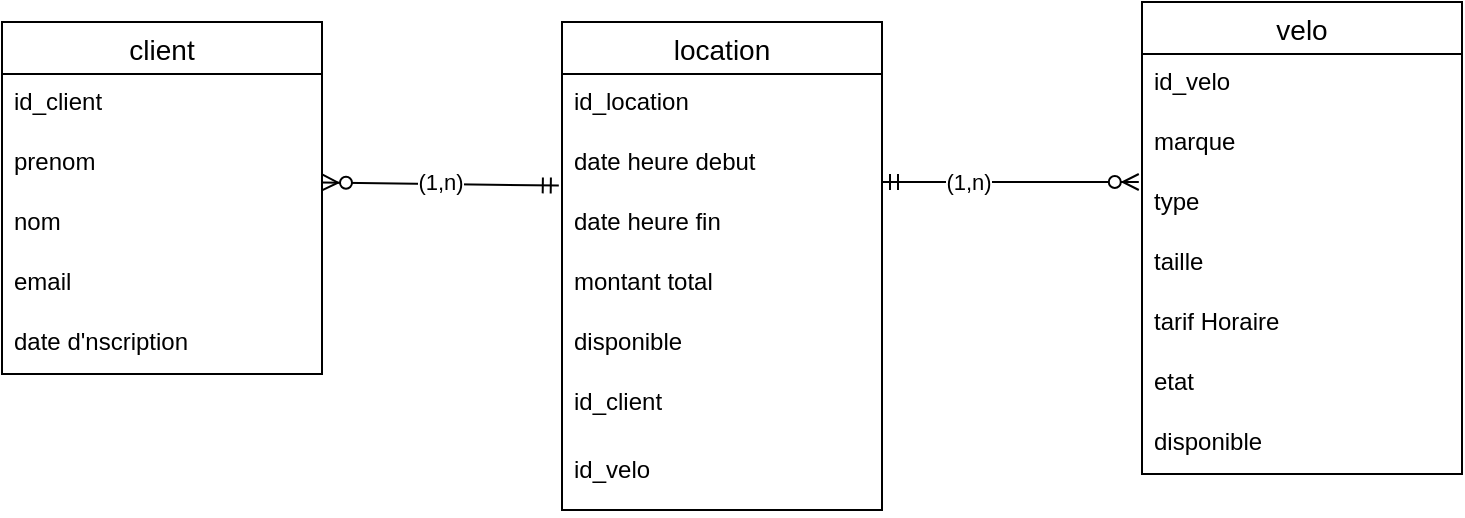 <mxfile version="27.1.6">
  <diagram name="Page-1" id="jb_idGZiAFURv9QBHWWj">
    <mxGraphModel dx="1028" dy="554" grid="1" gridSize="10" guides="1" tooltips="1" connect="1" arrows="1" fold="1" page="1" pageScale="1" pageWidth="827" pageHeight="1169" math="0" shadow="0">
      <root>
        <mxCell id="0" />
        <mxCell id="1" parent="0" />
        <mxCell id="rJdL4cHPkk4T7Z23vX-A-1" value="client" style="swimlane;fontStyle=0;childLayout=stackLayout;horizontal=1;startSize=26;horizontalStack=0;resizeParent=1;resizeParentMax=0;resizeLast=0;collapsible=1;marginBottom=0;align=center;fontSize=14;" vertex="1" parent="1">
          <mxGeometry x="40" y="40" width="160" height="176" as="geometry" />
        </mxCell>
        <mxCell id="rJdL4cHPkk4T7Z23vX-A-2" value="id_client" style="text;strokeColor=none;fillColor=none;spacingLeft=4;spacingRight=4;overflow=hidden;rotatable=0;points=[[0,0.5],[1,0.5]];portConstraint=eastwest;fontSize=12;whiteSpace=wrap;html=1;" vertex="1" parent="rJdL4cHPkk4T7Z23vX-A-1">
          <mxGeometry y="26" width="160" height="30" as="geometry" />
        </mxCell>
        <mxCell id="rJdL4cHPkk4T7Z23vX-A-3" value="prenom" style="text;strokeColor=none;fillColor=none;spacingLeft=4;spacingRight=4;overflow=hidden;rotatable=0;points=[[0,0.5],[1,0.5]];portConstraint=eastwest;fontSize=12;whiteSpace=wrap;html=1;" vertex="1" parent="rJdL4cHPkk4T7Z23vX-A-1">
          <mxGeometry y="56" width="160" height="30" as="geometry" />
        </mxCell>
        <mxCell id="rJdL4cHPkk4T7Z23vX-A-5" value="nom" style="text;strokeColor=none;fillColor=none;spacingLeft=4;spacingRight=4;overflow=hidden;rotatable=0;points=[[0,0.5],[1,0.5]];portConstraint=eastwest;fontSize=12;whiteSpace=wrap;html=1;" vertex="1" parent="rJdL4cHPkk4T7Z23vX-A-1">
          <mxGeometry y="86" width="160" height="30" as="geometry" />
        </mxCell>
        <mxCell id="rJdL4cHPkk4T7Z23vX-A-6" value="email" style="text;strokeColor=none;fillColor=none;spacingLeft=4;spacingRight=4;overflow=hidden;rotatable=0;points=[[0,0.5],[1,0.5]];portConstraint=eastwest;fontSize=12;whiteSpace=wrap;html=1;" vertex="1" parent="rJdL4cHPkk4T7Z23vX-A-1">
          <mxGeometry y="116" width="160" height="30" as="geometry" />
        </mxCell>
        <mxCell id="rJdL4cHPkk4T7Z23vX-A-4" value="date d&#39;nscription" style="text;strokeColor=none;fillColor=none;spacingLeft=4;spacingRight=4;overflow=hidden;rotatable=0;points=[[0,0.5],[1,0.5]];portConstraint=eastwest;fontSize=12;whiteSpace=wrap;html=1;" vertex="1" parent="rJdL4cHPkk4T7Z23vX-A-1">
          <mxGeometry y="146" width="160" height="30" as="geometry" />
        </mxCell>
        <mxCell id="rJdL4cHPkk4T7Z23vX-A-7" value="velo" style="swimlane;fontStyle=0;childLayout=stackLayout;horizontal=1;startSize=26;horizontalStack=0;resizeParent=1;resizeParentMax=0;resizeLast=0;collapsible=1;marginBottom=0;align=center;fontSize=14;" vertex="1" parent="1">
          <mxGeometry x="610" y="30" width="160" height="236" as="geometry" />
        </mxCell>
        <mxCell id="rJdL4cHPkk4T7Z23vX-A-8" value="id_velo" style="text;strokeColor=none;fillColor=none;spacingLeft=4;spacingRight=4;overflow=hidden;rotatable=0;points=[[0,0.5],[1,0.5]];portConstraint=eastwest;fontSize=12;whiteSpace=wrap;html=1;" vertex="1" parent="rJdL4cHPkk4T7Z23vX-A-7">
          <mxGeometry y="26" width="160" height="30" as="geometry" />
        </mxCell>
        <mxCell id="rJdL4cHPkk4T7Z23vX-A-9" value="marque" style="text;strokeColor=none;fillColor=none;spacingLeft=4;spacingRight=4;overflow=hidden;rotatable=0;points=[[0,0.5],[1,0.5]];portConstraint=eastwest;fontSize=12;whiteSpace=wrap;html=1;" vertex="1" parent="rJdL4cHPkk4T7Z23vX-A-7">
          <mxGeometry y="56" width="160" height="30" as="geometry" />
        </mxCell>
        <mxCell id="rJdL4cHPkk4T7Z23vX-A-10" value="type" style="text;strokeColor=none;fillColor=none;spacingLeft=4;spacingRight=4;overflow=hidden;rotatable=0;points=[[0,0.5],[1,0.5]];portConstraint=eastwest;fontSize=12;whiteSpace=wrap;html=1;" vertex="1" parent="rJdL4cHPkk4T7Z23vX-A-7">
          <mxGeometry y="86" width="160" height="30" as="geometry" />
        </mxCell>
        <mxCell id="rJdL4cHPkk4T7Z23vX-A-11" value="taille" style="text;strokeColor=none;fillColor=none;spacingLeft=4;spacingRight=4;overflow=hidden;rotatable=0;points=[[0,0.5],[1,0.5]];portConstraint=eastwest;fontSize=12;whiteSpace=wrap;html=1;" vertex="1" parent="rJdL4cHPkk4T7Z23vX-A-7">
          <mxGeometry y="116" width="160" height="30" as="geometry" />
        </mxCell>
        <mxCell id="rJdL4cHPkk4T7Z23vX-A-13" value="tarif Horaire" style="text;strokeColor=none;fillColor=none;spacingLeft=4;spacingRight=4;overflow=hidden;rotatable=0;points=[[0,0.5],[1,0.5]];portConstraint=eastwest;fontSize=12;whiteSpace=wrap;html=1;" vertex="1" parent="rJdL4cHPkk4T7Z23vX-A-7">
          <mxGeometry y="146" width="160" height="30" as="geometry" />
        </mxCell>
        <mxCell id="rJdL4cHPkk4T7Z23vX-A-14" value="etat" style="text;strokeColor=none;fillColor=none;spacingLeft=4;spacingRight=4;overflow=hidden;rotatable=0;points=[[0,0.5],[1,0.5]];portConstraint=eastwest;fontSize=12;whiteSpace=wrap;html=1;" vertex="1" parent="rJdL4cHPkk4T7Z23vX-A-7">
          <mxGeometry y="176" width="160" height="30" as="geometry" />
        </mxCell>
        <mxCell id="rJdL4cHPkk4T7Z23vX-A-23" value="disponible" style="text;strokeColor=none;fillColor=none;spacingLeft=4;spacingRight=4;overflow=hidden;rotatable=0;points=[[0,0.5],[1,0.5]];portConstraint=eastwest;fontSize=12;whiteSpace=wrap;html=1;" vertex="1" parent="rJdL4cHPkk4T7Z23vX-A-7">
          <mxGeometry y="206" width="160" height="30" as="geometry" />
        </mxCell>
        <mxCell id="rJdL4cHPkk4T7Z23vX-A-15" value="location" style="swimlane;fontStyle=0;childLayout=stackLayout;horizontal=1;startSize=26;horizontalStack=0;resizeParent=1;resizeParentMax=0;resizeLast=0;collapsible=1;marginBottom=0;align=center;fontSize=14;" vertex="1" parent="1">
          <mxGeometry x="320" y="40" width="160" height="244" as="geometry" />
        </mxCell>
        <mxCell id="rJdL4cHPkk4T7Z23vX-A-16" value="id_location" style="text;strokeColor=none;fillColor=none;spacingLeft=4;spacingRight=4;overflow=hidden;rotatable=0;points=[[0,0.5],[1,0.5]];portConstraint=eastwest;fontSize=12;whiteSpace=wrap;html=1;" vertex="1" parent="rJdL4cHPkk4T7Z23vX-A-15">
          <mxGeometry y="26" width="160" height="30" as="geometry" />
        </mxCell>
        <mxCell id="rJdL4cHPkk4T7Z23vX-A-19" value="date heure debut" style="text;strokeColor=none;fillColor=none;spacingLeft=4;spacingRight=4;overflow=hidden;rotatable=0;points=[[0,0.5],[1,0.5]];portConstraint=eastwest;fontSize=12;whiteSpace=wrap;html=1;" vertex="1" parent="rJdL4cHPkk4T7Z23vX-A-15">
          <mxGeometry y="56" width="160" height="30" as="geometry" />
        </mxCell>
        <mxCell id="rJdL4cHPkk4T7Z23vX-A-20" value="date heure fin" style="text;strokeColor=none;fillColor=none;spacingLeft=4;spacingRight=4;overflow=hidden;rotatable=0;points=[[0,0.5],[1,0.5]];portConstraint=eastwest;fontSize=12;whiteSpace=wrap;html=1;" vertex="1" parent="rJdL4cHPkk4T7Z23vX-A-15">
          <mxGeometry y="86" width="160" height="30" as="geometry" />
        </mxCell>
        <mxCell id="rJdL4cHPkk4T7Z23vX-A-21" value="montant total" style="text;strokeColor=none;fillColor=none;spacingLeft=4;spacingRight=4;overflow=hidden;rotatable=0;points=[[0,0.5],[1,0.5]];portConstraint=eastwest;fontSize=12;whiteSpace=wrap;html=1;" vertex="1" parent="rJdL4cHPkk4T7Z23vX-A-15">
          <mxGeometry y="116" width="160" height="30" as="geometry" />
        </mxCell>
        <mxCell id="rJdL4cHPkk4T7Z23vX-A-22" value="disponible" style="text;strokeColor=none;fillColor=none;spacingLeft=4;spacingRight=4;overflow=hidden;rotatable=0;points=[[0,0.5],[1,0.5]];portConstraint=eastwest;fontSize=12;whiteSpace=wrap;html=1;" vertex="1" parent="rJdL4cHPkk4T7Z23vX-A-15">
          <mxGeometry y="146" width="160" height="30" as="geometry" />
        </mxCell>
        <mxCell id="rJdL4cHPkk4T7Z23vX-A-57" value="id_client" style="text;strokeColor=none;fillColor=none;spacingLeft=4;spacingRight=4;overflow=hidden;rotatable=0;points=[[0,0.5],[1,0.5]];portConstraint=eastwest;fontSize=12;whiteSpace=wrap;html=1;" vertex="1" parent="rJdL4cHPkk4T7Z23vX-A-15">
          <mxGeometry y="176" width="160" height="34" as="geometry" />
        </mxCell>
        <mxCell id="rJdL4cHPkk4T7Z23vX-A-58" value="id_velo" style="text;strokeColor=none;fillColor=none;spacingLeft=4;spacingRight=4;overflow=hidden;rotatable=0;points=[[0,0.5],[1,0.5]];portConstraint=eastwest;fontSize=12;whiteSpace=wrap;html=1;" vertex="1" parent="rJdL4cHPkk4T7Z23vX-A-15">
          <mxGeometry y="210" width="160" height="34" as="geometry" />
        </mxCell>
        <mxCell id="rJdL4cHPkk4T7Z23vX-A-59" value="" style="fontSize=12;html=1;endArrow=ERzeroToMany;startArrow=ERmandOne;rounded=0;exitX=-0.01;exitY=0.86;exitDx=0;exitDy=0;exitPerimeter=0;entryX=1;entryY=0.807;entryDx=0;entryDy=0;entryPerimeter=0;" edge="1" parent="1" source="rJdL4cHPkk4T7Z23vX-A-19" target="rJdL4cHPkk4T7Z23vX-A-3">
          <mxGeometry width="100" height="100" relative="1" as="geometry">
            <mxPoint x="380" y="340" as="sourcePoint" />
            <mxPoint x="230" y="170" as="targetPoint" />
          </mxGeometry>
        </mxCell>
        <mxCell id="rJdL4cHPkk4T7Z23vX-A-61" value="(1,n)" style="edgeLabel;html=1;align=center;verticalAlign=middle;resizable=0;points=[];" vertex="1" connectable="0" parent="rJdL4cHPkk4T7Z23vX-A-59">
          <mxGeometry x="0.004" y="-1" relative="1" as="geometry">
            <mxPoint as="offset" />
          </mxGeometry>
        </mxCell>
        <mxCell id="rJdL4cHPkk4T7Z23vX-A-60" value="" style="fontSize=12;html=1;endArrow=ERzeroToMany;startArrow=ERmandOne;rounded=0;entryX=1;entryY=0.807;entryDx=0;entryDy=0;entryPerimeter=0;exitX=1.01;exitY=0.167;exitDx=0;exitDy=0;exitPerimeter=0;" edge="1" parent="1">
          <mxGeometry width="100" height="100" relative="1" as="geometry">
            <mxPoint x="480.0" y="120.01" as="sourcePoint" />
            <mxPoint x="608.4" y="120" as="targetPoint" />
          </mxGeometry>
        </mxCell>
        <mxCell id="rJdL4cHPkk4T7Z23vX-A-62" value="(1,n)" style="edgeLabel;html=1;align=center;verticalAlign=middle;resizable=0;points=[];" vertex="1" connectable="0" parent="rJdL4cHPkk4T7Z23vX-A-60">
          <mxGeometry x="-0.33" relative="1" as="geometry">
            <mxPoint as="offset" />
          </mxGeometry>
        </mxCell>
      </root>
    </mxGraphModel>
  </diagram>
</mxfile>
